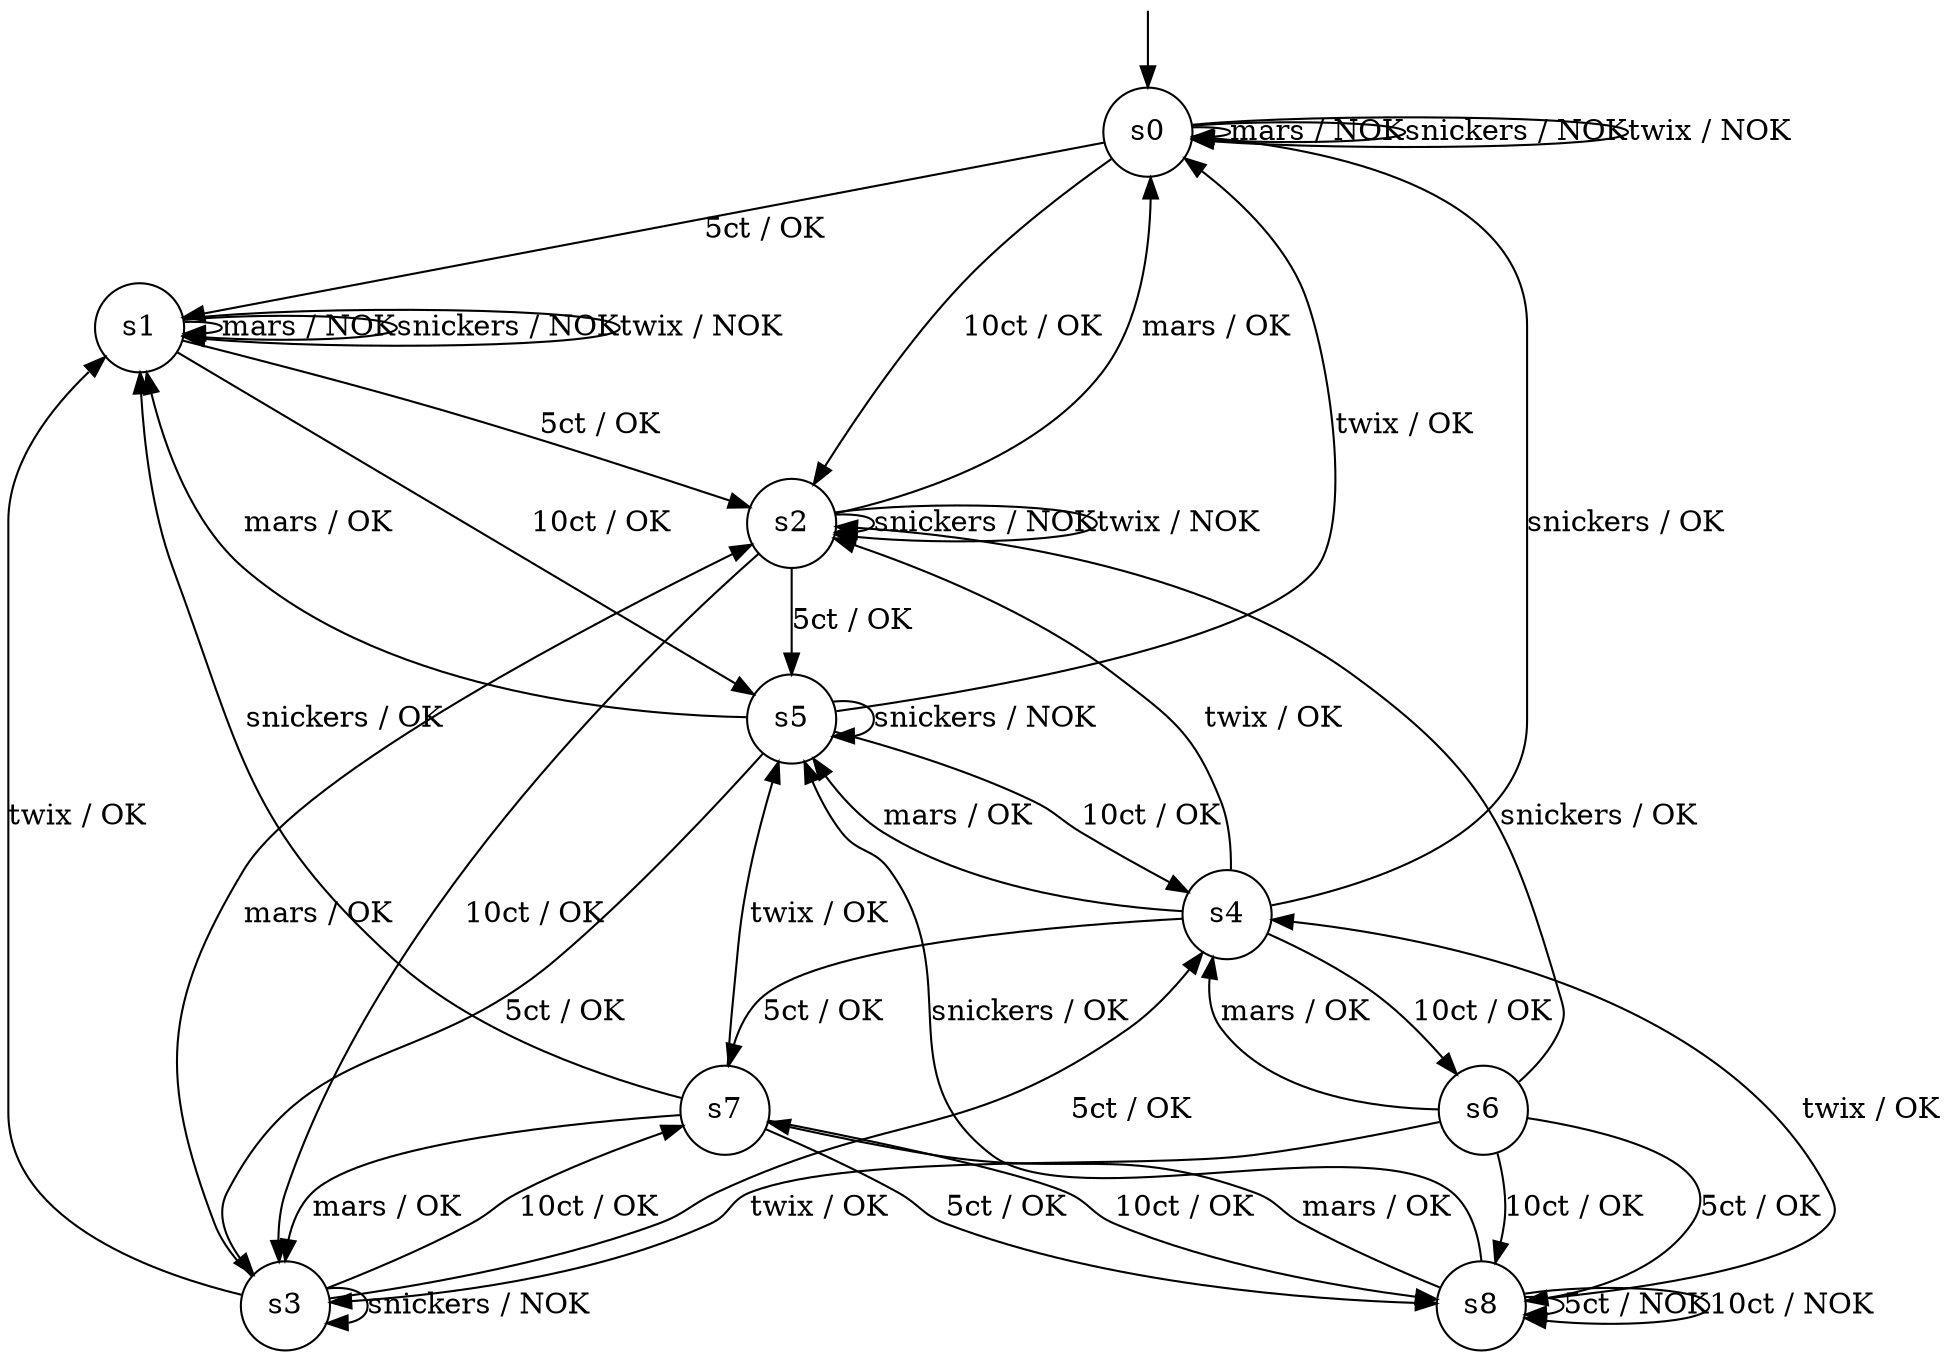 digraph g {

	s0 [shape="circle" label="s0"];
	s1 [shape="circle" label="s1"];
	s2 [shape="circle" label="s2"];
	s3 [shape="circle" label="s3"];
	s4 [shape="circle" label="s4"];
	s5 [shape="circle" label="s5"];
	s6 [shape="circle" label="s6"];
	s7 [shape="circle" label="s7"];
	s8 [shape="circle" label="s8"];
	s0 -> s1 [label="5ct / OK"];
	s0 -> s2 [label="10ct / OK"];
	s0 -> s0 [label="mars / NOK"];
	s0 -> s0 [label="snickers / NOK"];
	s0 -> s0 [label="twix / NOK"];
	s1 -> s2 [label="5ct / OK"];
	s1 -> s5 [label="10ct / OK"];
	s1 -> s1 [label="mars / NOK"];
	s1 -> s1 [label="snickers / NOK"];
	s1 -> s1 [label="twix / NOK"];
	s2 -> s5 [label="5ct / OK"];
	s2 -> s3 [label="10ct / OK"];
	s2 -> s0 [label="mars / OK"];
	s2 -> s2 [label="snickers / NOK"];
	s2 -> s2 [label="twix / NOK"];
	s3 -> s4 [label="5ct / OK"];
	s3 -> s7 [label="10ct / OK"];
	s3 -> s2 [label="mars / OK"];
	s3 -> s3 [label="snickers / NOK"];
	s3 -> s1 [label="twix / OK"];
	s4 -> s7 [label="5ct / OK"];
	s4 -> s6 [label="10ct / OK"];
	s4 -> s5 [label="mars / OK"];
	s4 -> s0 [label="snickers / OK"];
	s4 -> s2 [label="twix / OK"];
	s5 -> s3 [label="5ct / OK"];
	s5 -> s4 [label="10ct / OK"];
	s5 -> s1 [label="mars / OK"];
	s5 -> s5 [label="snickers / NOK"];
	s5 -> s0 [label="twix / OK"];
	s6 -> s8 [label="5ct / OK"];
	s6 -> s8 [label="10ct / OK"];
	s6 -> s4 [label="mars / OK"];
	s6 -> s2 [label="snickers / OK"];
	s6 -> s3 [label="twix / OK"];
	s7 -> s8 [label="5ct / OK"];
	s7 -> s8 [label="10ct / OK"];
	s7 -> s3 [label="mars / OK"];
	s7 -> s1 [label="snickers / OK"];
	s7 -> s5 [label="twix / OK"];
	s8 -> s8 [label="5ct / NOK"];
	s8 -> s8 [label="10ct / NOK"];
	s8 -> s7 [label="mars / OK"];
	s8 -> s5 [label="snickers / OK"];
	s8 -> s4 [label="twix / OK"];

__start0 [label="" shape="none" width="0" height="0"];
__start0 -> s0;

}
